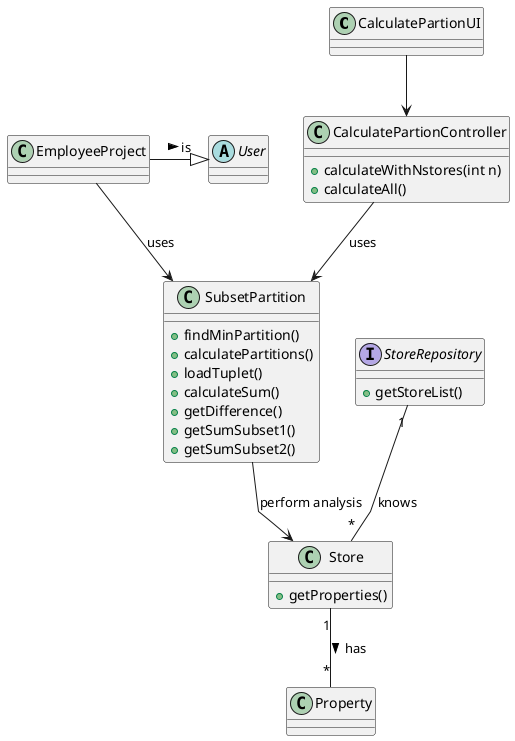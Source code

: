 @startuml
'skinparam monochrome true
skinparam packageStyle rectangle
skinparam shadowing false
skinparam linetype polyline
'skinparam linetype orto

class CalculatePartionUI{
}

class CalculatePartionController{
 + calculateWithNstores(int n)
 + calculateAll()

}

class EmployeeProject{
}
abstract class User{
}


class Store{
    +getProperties()
}

class Property{
}

class SubsetPartition{
+findMinPartition()
+calculatePartitions()
+loadTuplet()
+calculateSum()
+getDifference()
+getSumSubset1()
+getSumSubset2()
}

interface StoreRepository{
    +getStoreList()
}
StoreRepository "1" --"*" Store : knows
Store "1" --"*" Property : has >

CalculatePartionUI --> CalculatePartionController
CalculatePartionController --> SubsetPartition : uses
EmployeeProject --> SubsetPartition : uses
SubsetPartition --> Store : perform analysis
EmployeeProject -|> User : is >


@enduml